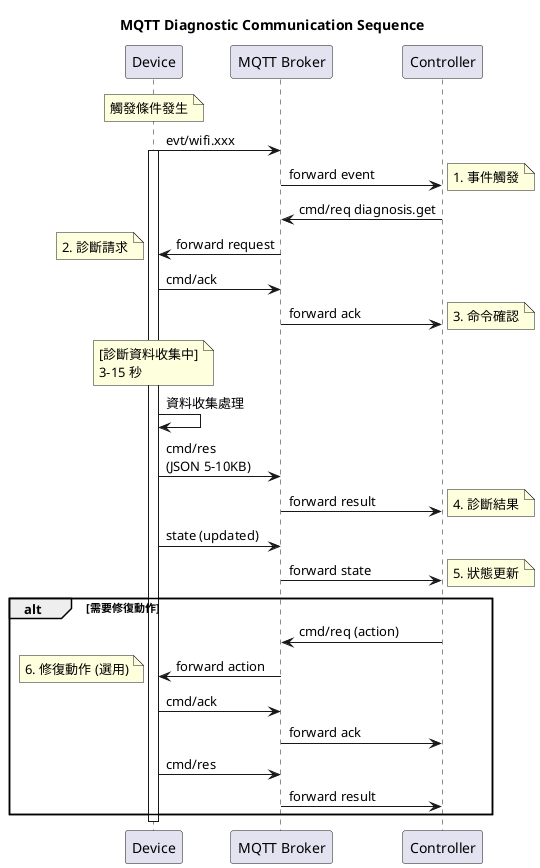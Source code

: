 @startuml
title MQTT Diagnostic Communication Sequence

participant "Device" as D
participant "MQTT Broker" as B
participant "Controller" as C

note over D: 觸發條件發生

D -> B: evt/wifi.xxx
activate D
B -> C: forward event
note right: 1. 事件觸發

C -> B: cmd/req diagnosis.get
B -> D: forward request
note left: 2. 診斷請求

D -> B: cmd/ack
B -> C: forward ack
note right: 3. 命令確認

note over D: [診斷資料收集中]\n3-15 秒
D -> D: 資料收集處理

D -> B: cmd/res\n(JSON 5-10KB)
B -> C: forward result
note right: 4. 診斷結果

D -> B: state (updated)
B -> C: forward state
note right: 5. 狀態更新

alt 需要修復動作
    C -> B: cmd/req (action)
    B -> D: forward action
    note left: 6. 修復動作 (選用)
    
    D -> B: cmd/ack
    B -> C: forward ack
    
    D -> B: cmd/res
    B -> C: forward result
end

deactivate D
@enduml